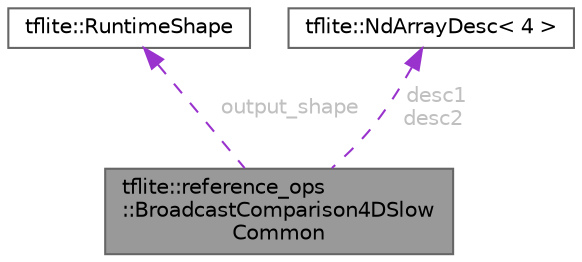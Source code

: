 digraph "tflite::reference_ops::BroadcastComparison4DSlowCommon"
{
 // LATEX_PDF_SIZE
  bgcolor="transparent";
  edge [fontname=Helvetica,fontsize=10,labelfontname=Helvetica,labelfontsize=10];
  node [fontname=Helvetica,fontsize=10,shape=box,height=0.2,width=0.4];
  Node1 [id="Node000001",label="tflite::reference_ops\l::BroadcastComparison4DSlow\lCommon",height=0.2,width=0.4,color="gray40", fillcolor="grey60", style="filled", fontcolor="black",tooltip=" "];
  Node2 -> Node1 [id="edge3_Node000001_Node000002",dir="back",color="darkorchid3",style="dashed",tooltip=" ",label=" output_shape",fontcolor="grey" ];
  Node2 [id="Node000002",label="tflite::RuntimeShape",height=0.2,width=0.4,color="gray40", fillcolor="white", style="filled",URL="$classtflite_1_1_runtime_shape.html",tooltip=" "];
  Node3 -> Node1 [id="edge4_Node000001_Node000003",dir="back",color="darkorchid3",style="dashed",tooltip=" ",label=" desc1\ndesc2",fontcolor="grey" ];
  Node3 [id="Node000003",label="tflite::NdArrayDesc\< 4 \>",height=0.2,width=0.4,color="gray40", fillcolor="white", style="filled",URL="$structtflite_1_1_nd_array_desc.html",tooltip=" "];
}
